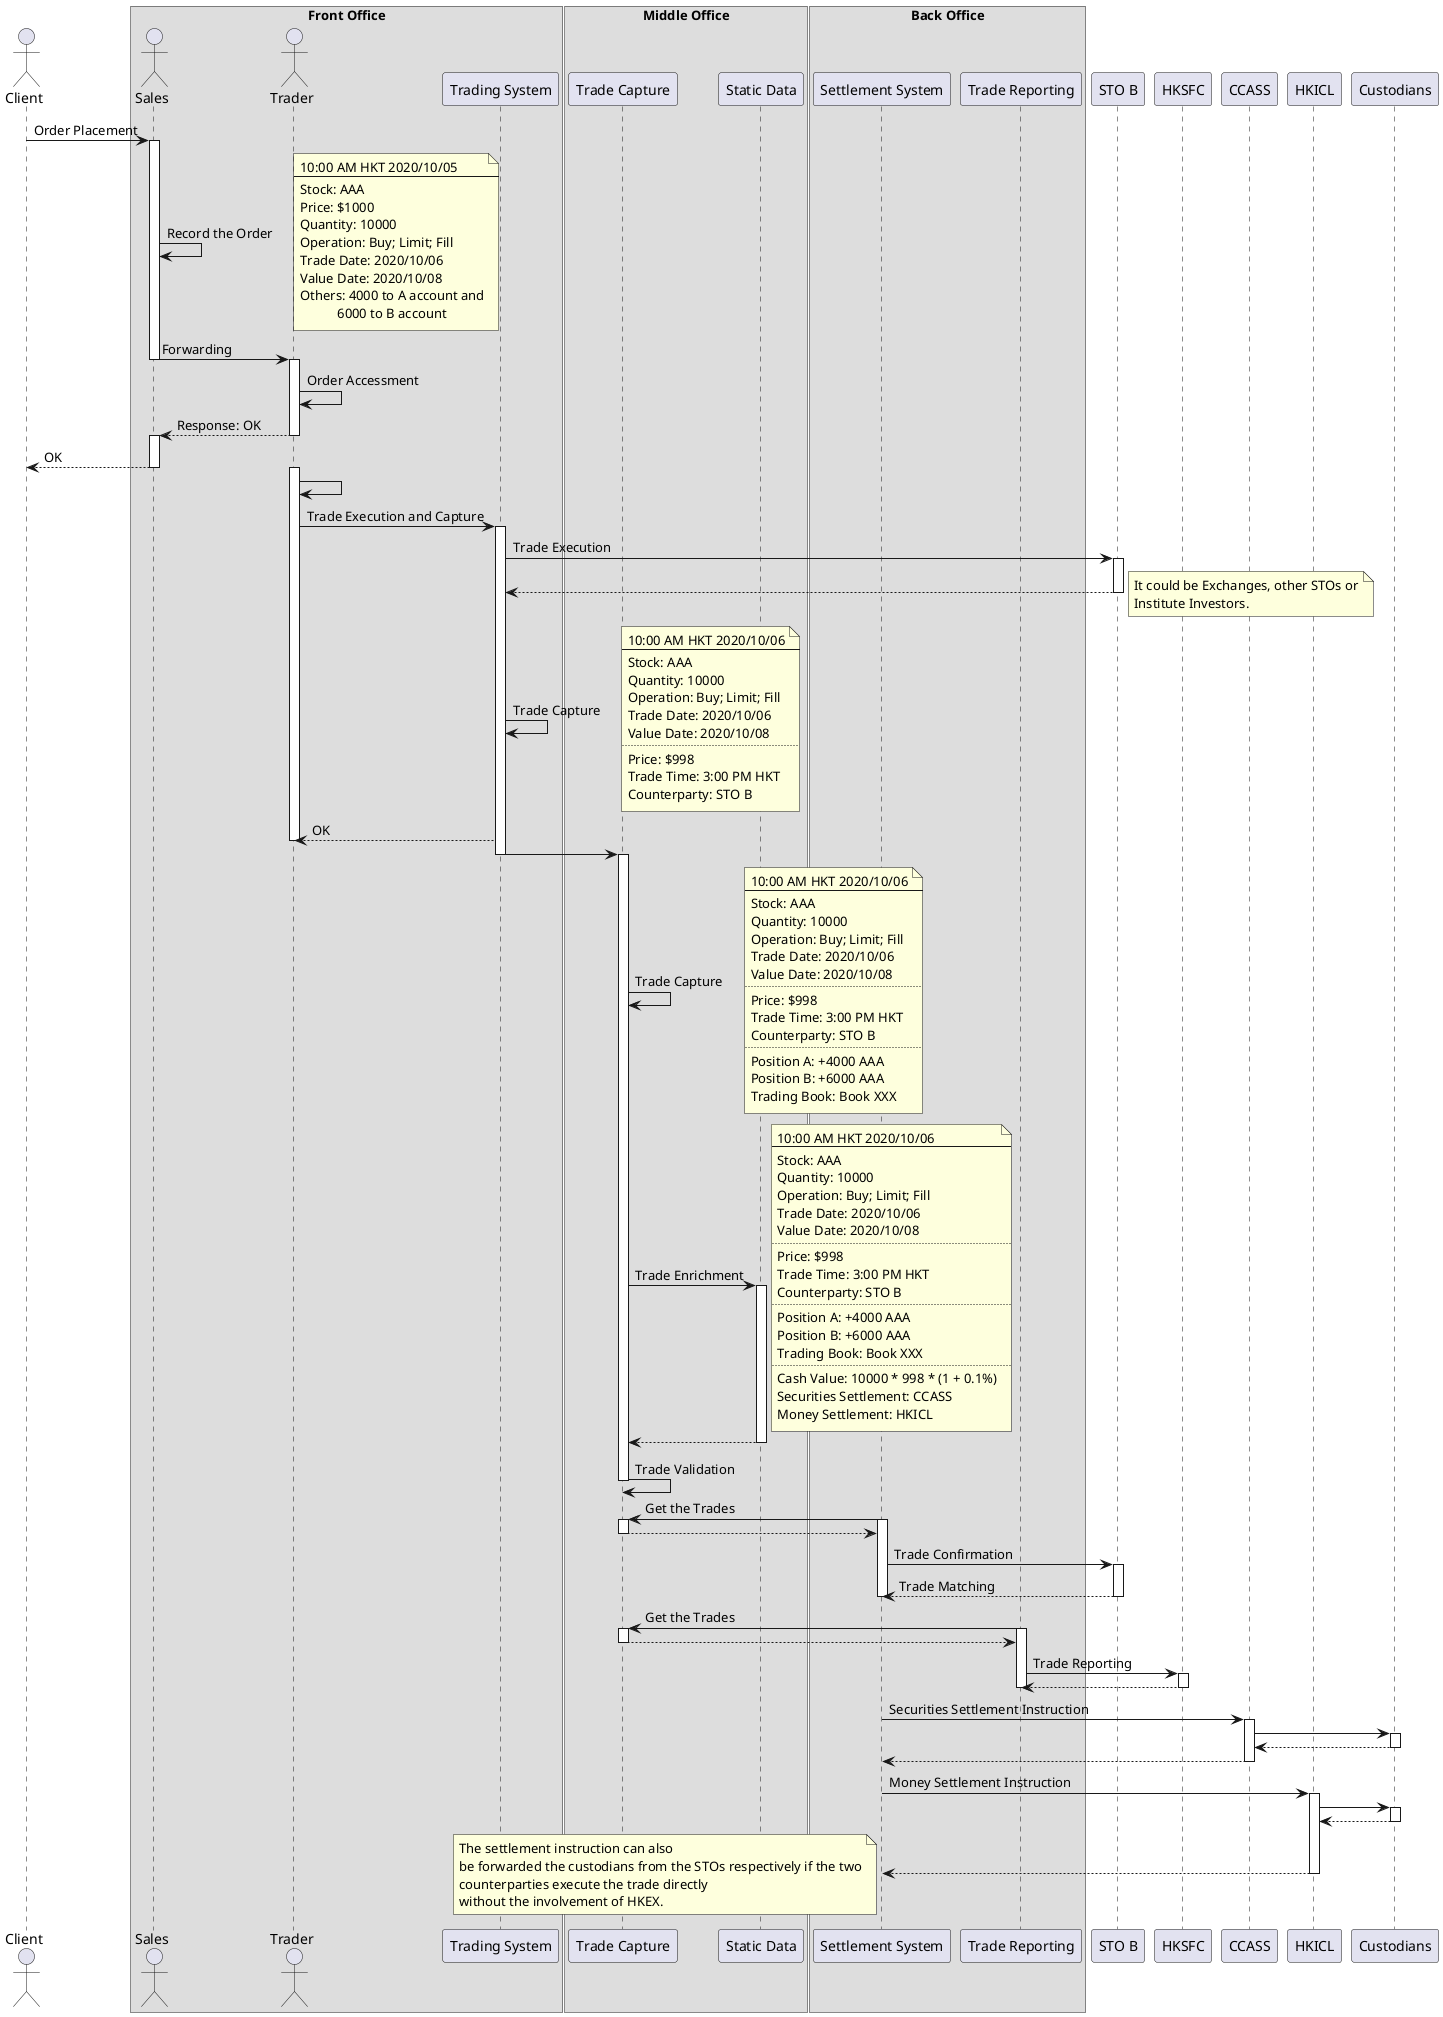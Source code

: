@startuml

Actor Client

box Front Office
Actor Sales
Actor Trader
participant "Trading System"
end box
box Middle Office
participant "Trade Capture"
participant "Static Data"
end box
box Back Office
participant "Settlement System"
participant "Trade Reporting"
end box
participant "STO B"
participant "HKSFC"
participant CCASS
participant HKICL
participant Custodians

Client -> Sales: Order Placement
activate Sales
Sales -> Sales: Record the Order
note right
10:00 AM HKT 2020/10/05
---
Stock: AAA
Price: $1000
Quantity: 10000
Operation: Buy; Limit; Fill
Trade Date: 2020/10/06
Value Date: 2020/10/08
Others: 4000 to A account and
           6000 to B account
end note

Sales -> Trader: Forwarding
deactivate Sales
activate Trader
Trader -> Trader: Order Accessment
Trader --> Sales: Response: OK
deactivate Trader
activate Sales
Sales --> Client: OK
deactivate Sales

activate Trader
Trader -> Trader
Trader -> "Trading System": Trade Execution and Capture
activate "Trading System"
"Trading System" -> "STO B": Trade Execution
activate "STO B"
"STO B" --> "Trading System"
note right
It could be Exchanges, other STOs or
Institute Investors.
end note
deactivate "STO B"
"Trading System" -> "Trading System": Trade Capture
note right
10:00 AM HKT 2020/10/06
---
Stock: AAA
Quantity: 10000
Operation: Buy; Limit; Fill
Trade Date: 2020/10/06
Value Date: 2020/10/08
....
Price: $998
Trade Time: 3:00 PM HKT
Counterparty: STO B
end note
"Trading System" --> Trader: OK
deactivate Trader
"Trading System" -> "Trade Capture"
deactivate "Trading System"

activate "Trade Capture"
"Trade Capture" -> "Trade Capture": Trade Capture
note right
10:00 AM HKT 2020/10/06
---
Stock: AAA
Quantity: 10000
Operation: Buy; Limit; Fill
Trade Date: 2020/10/06
Value Date: 2020/10/08
....
Price: $998
Trade Time: 3:00 PM HKT
Counterparty: STO B
....
Position A: +4000 AAA
Position B: +6000 AAA
Trading Book: Book XXX
end note
"Trade Capture" -> "Static Data": Trade Enrichment
note right
10:00 AM HKT 2020/10/06
---
Stock: AAA
Quantity: 10000
Operation: Buy; Limit; Fill
Trade Date: 2020/10/06
Value Date: 2020/10/08
....
Price: $998
Trade Time: 3:00 PM HKT
Counterparty: STO B
....
Position A: +4000 AAA
Position B: +6000 AAA
Trading Book: Book XXX
....
Cash Value: 10000 * 998 * (1 + 0.1%)
Securities Settlement: CCASS
Money Settlement: HKICL
end note
activate "Static Data"
"Static Data" --> "Trade Capture"
deactivate "Static Data"
"Trade Capture" -> "Trade Capture": Trade Validation
deactivate "Trade Capture"

"Settlement System" -> "Trade Capture": Get the Trades
activate "Settlement System"
activate "Trade Capture"
"Trade Capture" --> "Settlement System"
deactivate "Trade Capture"
"Settlement System" -> "STO B": Trade Confirmation
activate "STO B"
"STO B" --> "Settlement System": Trade Matching
deactivate "STO B"
deactivate "Settlement System"

"Trade Reporting" -> "Trade Capture": Get the Trades
activate "Trade Reporting"
activate "Trade Capture"
"Trade Capture" --> "Trade Reporting"
deactivate "Trade Capture"
"Trade Reporting" -> "HKSFC": Trade Reporting
activate HKSFC
HKSFC --> "Trade Reporting"
deactivate HKSFC
deactivate "Trade Reporting"

"Settlement System" -> CCASS: Securities Settlement Instruction
activate CCASS
CCASS -> Custodians
activate Custodians
Custodians --> CCASS
deactivate Custodians
CCASS --> "Settlement System"
deactivate CCASS
"Settlement System" -> HKICL: Money Settlement Instruction
activate HKICL
HKICL -> Custodians
activate Custodians
Custodians --> HKICL
deactivate Custodians
HKICL --> "Settlement System"
deactivate HKICL
note bottom
The settlement instruction can also
be forwarded the custodians from the STOs respectively if the two
counterparties execute the trade directly 
without the involvement of HKEX.
end note


@enduml

